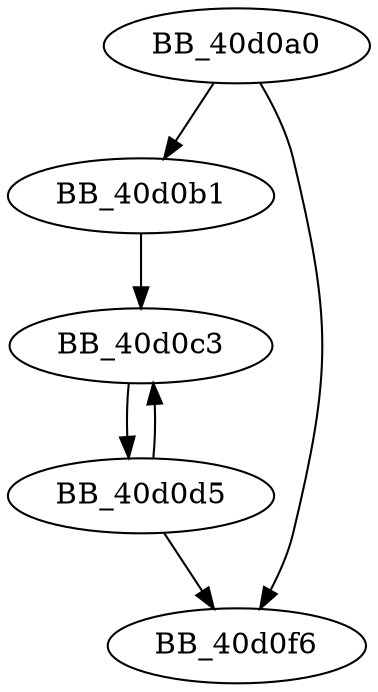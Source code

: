 DiGraph sub_40D0A0{
BB_40d0a0->BB_40d0b1
BB_40d0a0->BB_40d0f6
BB_40d0b1->BB_40d0c3
BB_40d0c3->BB_40d0d5
BB_40d0d5->BB_40d0c3
BB_40d0d5->BB_40d0f6
}
